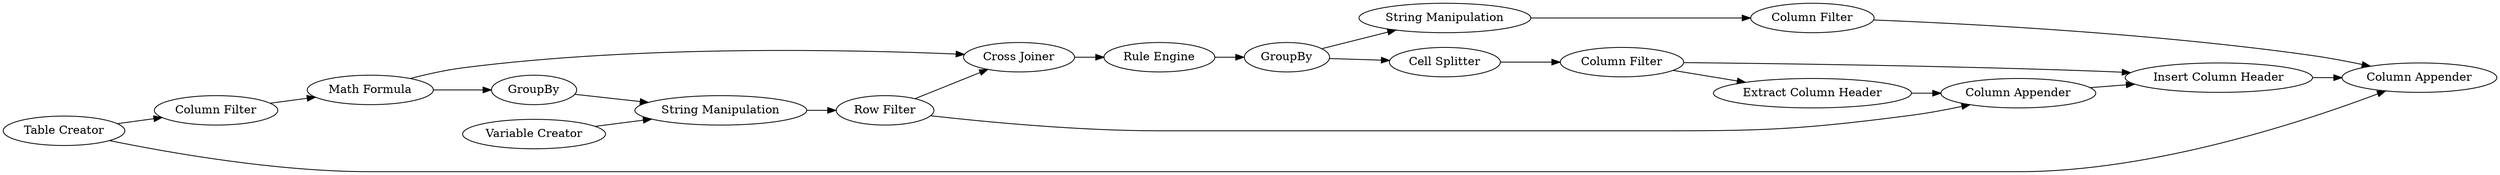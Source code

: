 digraph {
	7 -> 8
	7 -> 16
	8 -> 9
	14 -> 4
	18 -> 5
	2 -> 3
	12 -> 13
	11 -> 12
	18 -> 11
	10 -> 11
	17 -> 13
	1 -> 15
	9 -> 12
	6 -> 7
	15 -> 2
	3 -> 4
	4 -> 18
	1 -> 13
	5 -> 6
	9 -> 10
	2 -> 5
	16 -> 17
	5 [label="Cross Joiner"]
	16 [label="String Manipulation"]
	14 [label="Variable Creator"]
	13 [label="Column Appender"]
	1 [label="Table Creator"]
	7 [label=GroupBy]
	9 [label="Column Filter"]
	11 [label="Column Appender"]
	4 [label="String Manipulation"]
	18 [label="Row Filter"]
	6 [label="Rule Engine"]
	15 [label="Column Filter"]
	8 [label="Cell Splitter"]
	12 [label="Insert Column Header"]
	17 [label="Column Filter"]
	3 [label=GroupBy]
	2 [label="Math Formula"]
	10 [label="Extract Column Header"]
	rankdir=LR
}
